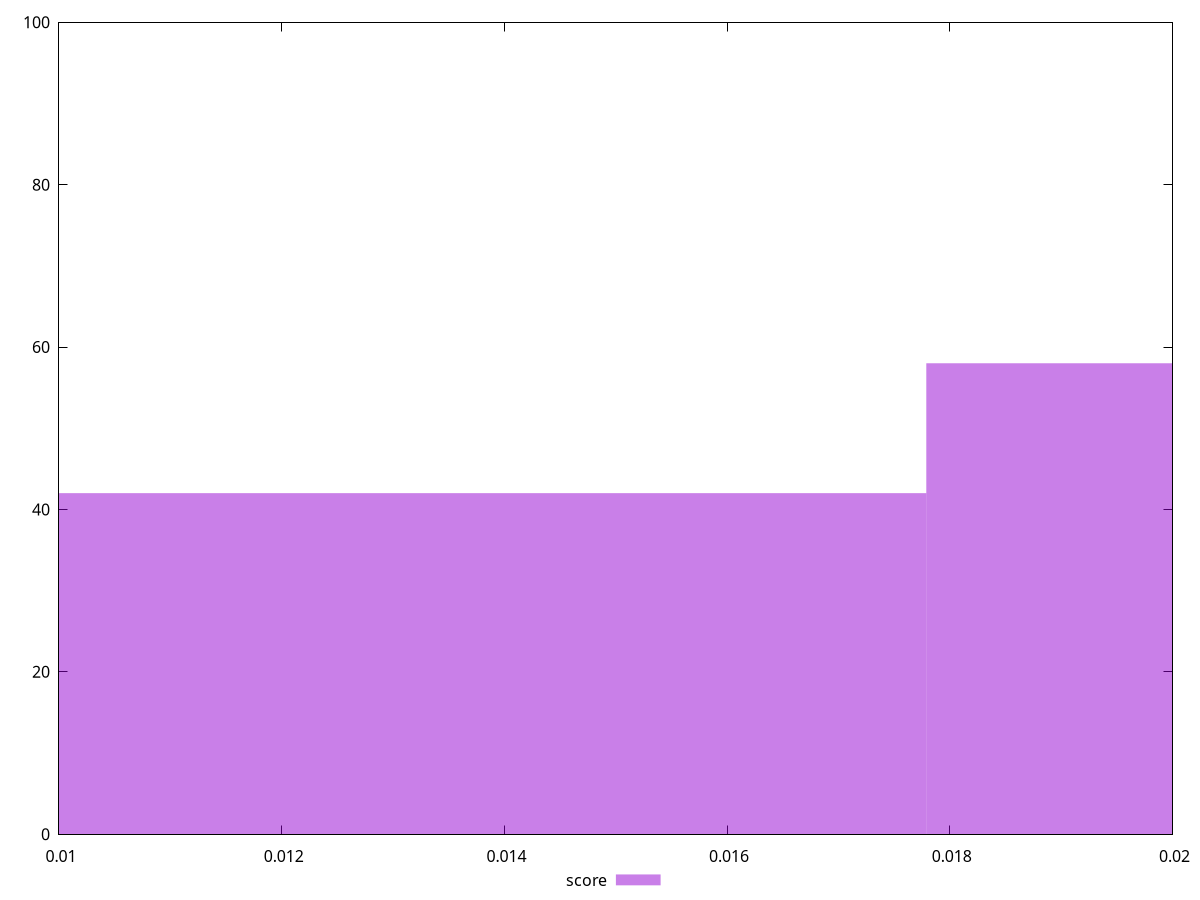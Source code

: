 reset

$score <<EOF
0.011859312404641024 42
0.02371862480928205 58
EOF

set key outside below
set boxwidth 0.011859312404641024
set xrange [0.01:0.02]
set yrange [0:100]
set trange [0:100]
set style fill transparent solid 0.5 noborder
set terminal svg size 640, 490 enhanced background rgb 'white'
set output "report_00009_2021-02-08T22-37-41.559Z/cumulative-layout-shift/samples/pages+cached/score/histogram.svg"

plot $score title "score" with boxes

reset
